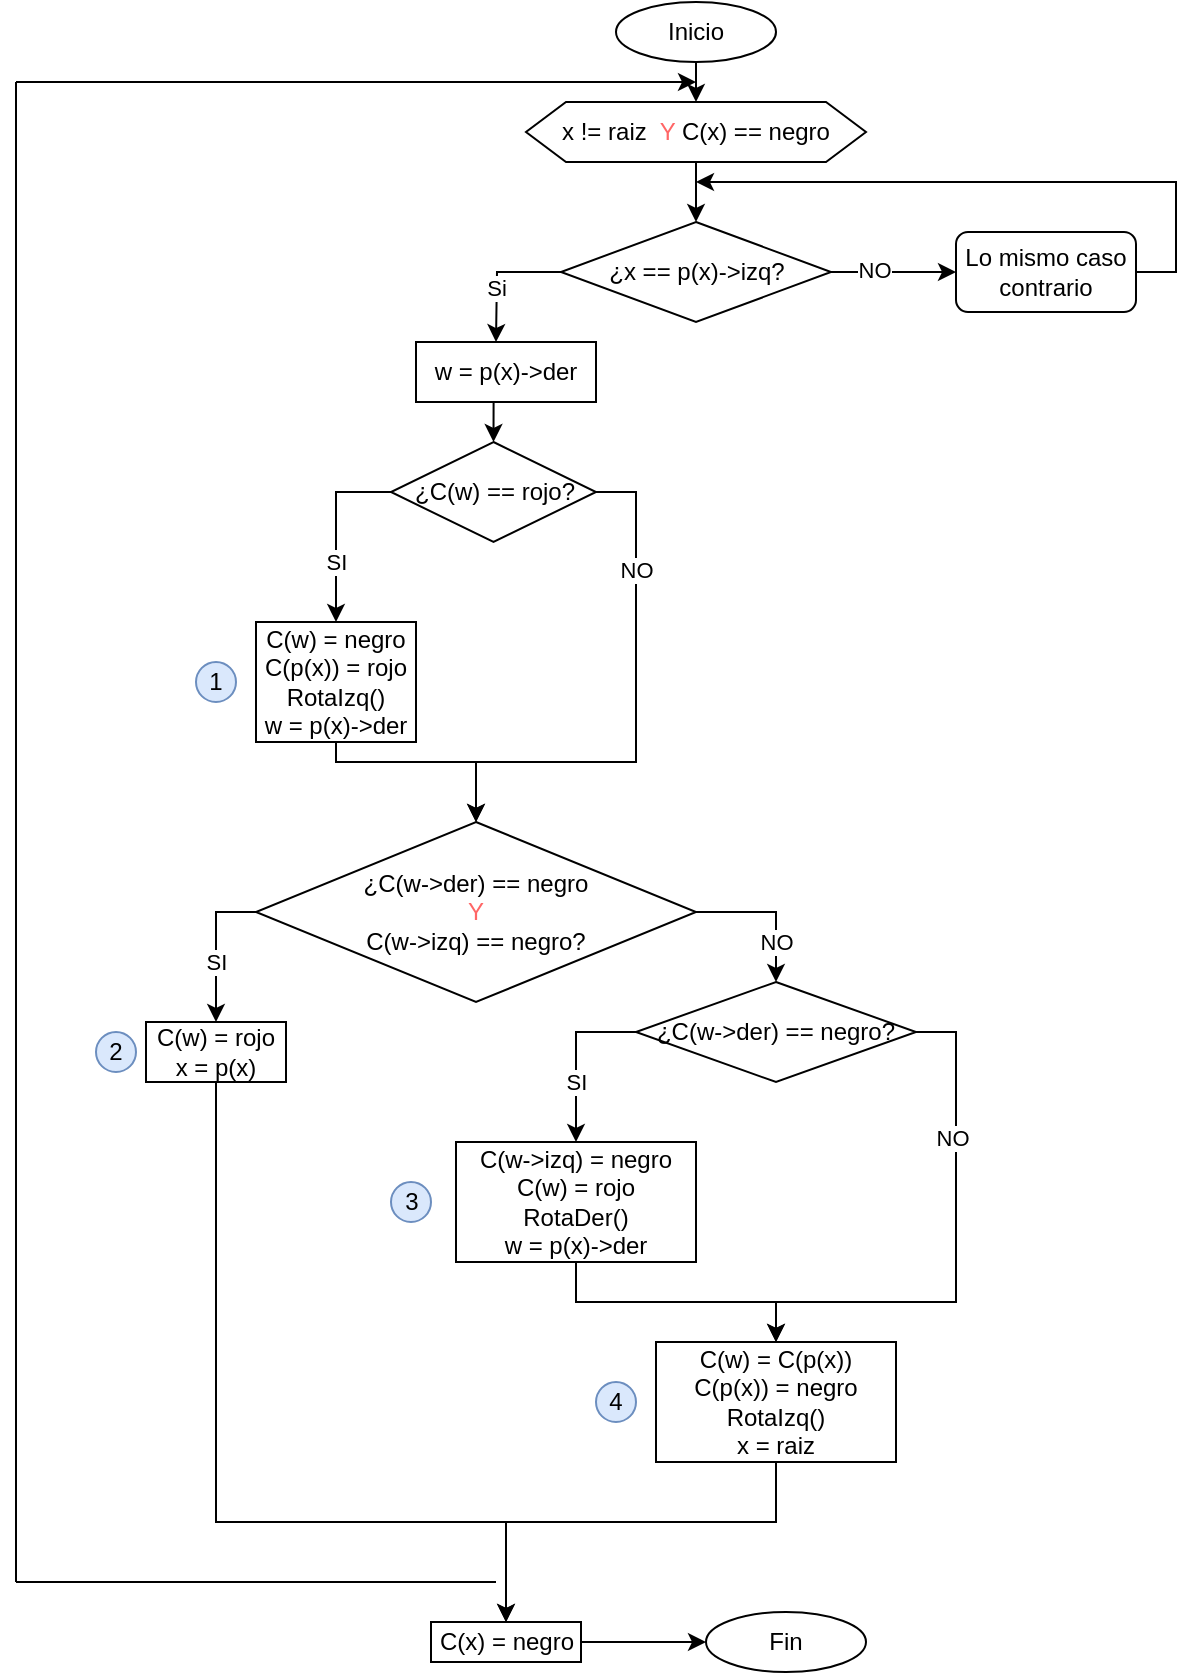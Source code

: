 <mxfile version="16.6.5" type="device"><diagram id="IEuur2nO1wjJ2RHKoJg9" name="Página-1"><mxGraphModel dx="849" dy="419" grid="1" gridSize="10" guides="1" tooltips="1" connect="1" arrows="1" fold="1" page="1" pageScale="1" pageWidth="1100" pageHeight="850" math="0" shadow="0"><root><mxCell id="0"/><mxCell id="1" parent="0"/><mxCell id="3FS36RCoMJ2ixEZxL720-3" style="edgeStyle=orthogonalEdgeStyle;rounded=0;orthogonalLoop=1;jettySize=auto;html=1;exitX=0.5;exitY=1;exitDx=0;exitDy=0;entryX=0.5;entryY=0;entryDx=0;entryDy=0;" edge="1" parent="1" source="3FS36RCoMJ2ixEZxL720-1" target="3FS36RCoMJ2ixEZxL720-2"><mxGeometry relative="1" as="geometry"/></mxCell><mxCell id="3FS36RCoMJ2ixEZxL720-1" value="Inicio" style="ellipse;whiteSpace=wrap;html=1;" vertex="1" parent="1"><mxGeometry x="370" width="80" height="30" as="geometry"/></mxCell><mxCell id="3FS36RCoMJ2ixEZxL720-4" style="edgeStyle=orthogonalEdgeStyle;rounded=0;orthogonalLoop=1;jettySize=auto;html=1;exitX=0.5;exitY=1;exitDx=0;exitDy=0;fontColor=#FF6666;entryX=0.5;entryY=0;entryDx=0;entryDy=0;" edge="1" parent="1" source="3FS36RCoMJ2ixEZxL720-2" target="3FS36RCoMJ2ixEZxL720-5"><mxGeometry relative="1" as="geometry"><mxPoint x="409.759" y="120" as="targetPoint"/></mxGeometry></mxCell><mxCell id="3FS36RCoMJ2ixEZxL720-2" value="x != raiz&amp;nbsp; &lt;font color=&quot;#ff6666&quot;&gt;Y&lt;/font&gt; C(x) == negro" style="shape=hexagon;perimeter=hexagonPerimeter2;whiteSpace=wrap;html=1;fixedSize=1;" vertex="1" parent="1"><mxGeometry x="325" y="50" width="170" height="30" as="geometry"/></mxCell><mxCell id="3FS36RCoMJ2ixEZxL720-6" style="edgeStyle=orthogonalEdgeStyle;rounded=0;orthogonalLoop=1;jettySize=auto;html=1;exitX=0;exitY=0.5;exitDx=0;exitDy=0;fontColor=#000000;" edge="1" parent="1" source="3FS36RCoMJ2ixEZxL720-5"><mxGeometry relative="1" as="geometry"><mxPoint x="310" y="170" as="targetPoint"/></mxGeometry></mxCell><mxCell id="3FS36RCoMJ2ixEZxL720-12" value="Si" style="edgeLabel;html=1;align=center;verticalAlign=middle;resizable=0;points=[];fontColor=#000000;" vertex="1" connectable="0" parent="3FS36RCoMJ2ixEZxL720-6"><mxGeometry x="0.182" y="-1" relative="1" as="geometry"><mxPoint as="offset"/></mxGeometry></mxCell><mxCell id="3FS36RCoMJ2ixEZxL720-7" style="edgeStyle=orthogonalEdgeStyle;rounded=0;orthogonalLoop=1;jettySize=auto;html=1;exitX=1;exitY=0.5;exitDx=0;exitDy=0;fontColor=#000000;" edge="1" parent="1" source="3FS36RCoMJ2ixEZxL720-5"><mxGeometry relative="1" as="geometry"><mxPoint x="540" y="135" as="targetPoint"/></mxGeometry></mxCell><mxCell id="3FS36RCoMJ2ixEZxL720-14" value="NO" style="edgeLabel;html=1;align=center;verticalAlign=middle;resizable=0;points=[];fontColor=#000000;" vertex="1" connectable="0" parent="3FS36RCoMJ2ixEZxL720-7"><mxGeometry x="-0.318" y="1" relative="1" as="geometry"><mxPoint as="offset"/></mxGeometry></mxCell><mxCell id="3FS36RCoMJ2ixEZxL720-5" value="¿x == p(x)-&amp;gt;izq?" style="rhombus;whiteSpace=wrap;html=1;fontColor=#000000;" vertex="1" parent="1"><mxGeometry x="342.5" y="110" width="135" height="50" as="geometry"/></mxCell><mxCell id="3FS36RCoMJ2ixEZxL720-15" style="edgeStyle=orthogonalEdgeStyle;rounded=0;orthogonalLoop=1;jettySize=auto;html=1;exitX=0.5;exitY=1;exitDx=0;exitDy=0;fontColor=#000000;entryX=0.5;entryY=0;entryDx=0;entryDy=0;" edge="1" parent="1" source="3FS36RCoMJ2ixEZxL720-8" target="3FS36RCoMJ2ixEZxL720-16"><mxGeometry relative="1" as="geometry"><mxPoint x="315" y="220" as="targetPoint"/></mxGeometry></mxCell><mxCell id="3FS36RCoMJ2ixEZxL720-8" value="w = p(x)-&amp;gt;der" style="rounded=0;whiteSpace=wrap;html=1;fontColor=#000000;" vertex="1" parent="1"><mxGeometry x="270" y="170" width="90" height="30" as="geometry"/></mxCell><mxCell id="3FS36RCoMJ2ixEZxL720-11" style="edgeStyle=orthogonalEdgeStyle;rounded=0;orthogonalLoop=1;jettySize=auto;html=1;exitX=1;exitY=0.5;exitDx=0;exitDy=0;fontColor=#000000;" edge="1" parent="1" source="3FS36RCoMJ2ixEZxL720-9"><mxGeometry relative="1" as="geometry"><mxPoint x="410" y="90" as="targetPoint"/><Array as="points"><mxPoint x="650" y="135"/><mxPoint x="650" y="90"/></Array></mxGeometry></mxCell><mxCell id="3FS36RCoMJ2ixEZxL720-9" value="Lo mismo caso contrario" style="rounded=1;whiteSpace=wrap;html=1;fontColor=#000000;" vertex="1" parent="1"><mxGeometry x="540" y="115" width="90" height="40" as="geometry"/></mxCell><mxCell id="3FS36RCoMJ2ixEZxL720-18" style="edgeStyle=orthogonalEdgeStyle;rounded=0;orthogonalLoop=1;jettySize=auto;html=1;exitX=0;exitY=0.5;exitDx=0;exitDy=0;entryX=0.5;entryY=0;entryDx=0;entryDy=0;fontColor=#000000;" edge="1" parent="1" source="3FS36RCoMJ2ixEZxL720-16" target="3FS36RCoMJ2ixEZxL720-25"><mxGeometry relative="1" as="geometry"><mxPoint x="227.5" y="305" as="targetPoint"/></mxGeometry></mxCell><mxCell id="3FS36RCoMJ2ixEZxL720-19" value="SI" style="edgeLabel;html=1;align=center;verticalAlign=middle;resizable=0;points=[];fontColor=#000000;" vertex="1" connectable="0" parent="3FS36RCoMJ2ixEZxL720-18"><mxGeometry x="0.073" y="-2" relative="1" as="geometry"><mxPoint x="2" y="13" as="offset"/></mxGeometry></mxCell><mxCell id="3FS36RCoMJ2ixEZxL720-20" style="edgeStyle=orthogonalEdgeStyle;rounded=0;orthogonalLoop=1;jettySize=auto;html=1;exitX=1;exitY=0.5;exitDx=0;exitDy=0;fontColor=#000000;entryX=0.5;entryY=0;entryDx=0;entryDy=0;" edge="1" parent="1" source="3FS36RCoMJ2ixEZxL720-16" target="3FS36RCoMJ2ixEZxL720-23"><mxGeometry relative="1" as="geometry"><mxPoint x="310" y="480" as="targetPoint"/><Array as="points"><mxPoint x="380" y="245"/><mxPoint x="380" y="380"/><mxPoint x="300" y="380"/></Array></mxGeometry></mxCell><mxCell id="3FS36RCoMJ2ixEZxL720-22" value="NO" style="edgeLabel;html=1;align=center;verticalAlign=middle;resizable=0;points=[];fontColor=#000000;" vertex="1" connectable="0" parent="3FS36RCoMJ2ixEZxL720-20"><mxGeometry x="-0.445" relative="1" as="geometry"><mxPoint y="-15" as="offset"/></mxGeometry></mxCell><mxCell id="3FS36RCoMJ2ixEZxL720-16" value="¿C(w) == rojo?" style="rhombus;whiteSpace=wrap;html=1;fontColor=#000000;" vertex="1" parent="1"><mxGeometry x="257.5" y="220" width="102.5" height="50" as="geometry"/></mxCell><mxCell id="3FS36RCoMJ2ixEZxL720-32" style="edgeStyle=orthogonalEdgeStyle;rounded=0;orthogonalLoop=1;jettySize=auto;html=1;exitX=0;exitY=0.5;exitDx=0;exitDy=0;entryX=0.5;entryY=0;entryDx=0;entryDy=0;fontColor=#000000;" edge="1" parent="1" source="3FS36RCoMJ2ixEZxL720-23" target="3FS36RCoMJ2ixEZxL720-31"><mxGeometry relative="1" as="geometry"/></mxCell><mxCell id="3FS36RCoMJ2ixEZxL720-36" value="SI" style="edgeLabel;html=1;align=center;verticalAlign=middle;resizable=0;points=[];fontColor=#000000;" vertex="1" connectable="0" parent="3FS36RCoMJ2ixEZxL720-32"><mxGeometry x="-0.135" y="1" relative="1" as="geometry"><mxPoint x="-1" y="12" as="offset"/></mxGeometry></mxCell><mxCell id="3FS36RCoMJ2ixEZxL720-34" style="edgeStyle=orthogonalEdgeStyle;rounded=0;orthogonalLoop=1;jettySize=auto;html=1;exitX=1;exitY=0.5;exitDx=0;exitDy=0;entryX=0.5;entryY=0;entryDx=0;entryDy=0;fontColor=#000000;" edge="1" parent="1" source="3FS36RCoMJ2ixEZxL720-23" target="3FS36RCoMJ2ixEZxL720-33"><mxGeometry relative="1" as="geometry"/></mxCell><mxCell id="3FS36RCoMJ2ixEZxL720-37" value="NO" style="edgeLabel;html=1;align=center;verticalAlign=middle;resizable=0;points=[];fontColor=#000000;" vertex="1" connectable="0" parent="3FS36RCoMJ2ixEZxL720-34"><mxGeometry x="0.247" y="-2" relative="1" as="geometry"><mxPoint x="2" y="8" as="offset"/></mxGeometry></mxCell><mxCell id="3FS36RCoMJ2ixEZxL720-23" value="¿C(w-&amp;gt;der) == negro &lt;br&gt;&lt;font color=&quot;#ff6666&quot;&gt;Y&lt;br&gt;&lt;/font&gt;C(w-&amp;gt;izq) == negro?" style="rhombus;whiteSpace=wrap;html=1;fontColor=#000000;" vertex="1" parent="1"><mxGeometry x="190" y="410" width="220" height="90" as="geometry"/></mxCell><mxCell id="3FS36RCoMJ2ixEZxL720-30" style="edgeStyle=orthogonalEdgeStyle;rounded=0;orthogonalLoop=1;jettySize=auto;html=1;exitX=0.5;exitY=1;exitDx=0;exitDy=0;fontColor=#000000;" edge="1" parent="1" source="3FS36RCoMJ2ixEZxL720-25"><mxGeometry relative="1" as="geometry"><mxPoint x="300" y="410" as="targetPoint"/><Array as="points"><mxPoint x="230" y="380"/><mxPoint x="300" y="380"/></Array></mxGeometry></mxCell><mxCell id="3FS36RCoMJ2ixEZxL720-25" value="&lt;span&gt;C(w) = negro&lt;/span&gt;&lt;br&gt;&lt;span&gt;C(p(x)) = rojo&lt;/span&gt;&lt;br&gt;&lt;span&gt;RotaIzq()&lt;/span&gt;&lt;br&gt;&lt;span&gt;w = p(x)-&amp;gt;der&lt;/span&gt;" style="rounded=0;whiteSpace=wrap;html=1;fontColor=#000000;" vertex="1" parent="1"><mxGeometry x="190" y="310" width="80" height="60" as="geometry"/></mxCell><mxCell id="3FS36RCoMJ2ixEZxL720-28" value="1" style="ellipse;whiteSpace=wrap;html=1;aspect=fixed;fillColor=#dae8fc;strokeColor=#6c8ebf;" vertex="1" parent="1"><mxGeometry x="160" y="330" width="20" height="20" as="geometry"/></mxCell><mxCell id="3FS36RCoMJ2ixEZxL720-50" style="edgeStyle=orthogonalEdgeStyle;rounded=0;orthogonalLoop=1;jettySize=auto;html=1;exitX=0.5;exitY=1;exitDx=0;exitDy=0;entryX=0.5;entryY=0;entryDx=0;entryDy=0;fontColor=#000000;" edge="1" parent="1" source="3FS36RCoMJ2ixEZxL720-31" target="3FS36RCoMJ2ixEZxL720-48"><mxGeometry relative="1" as="geometry"><Array as="points"><mxPoint x="170" y="760"/><mxPoint x="315" y="760"/></Array></mxGeometry></mxCell><mxCell id="3FS36RCoMJ2ixEZxL720-31" value="C(w) = rojo&lt;br&gt;x = p(x)" style="rounded=0;whiteSpace=wrap;html=1;fontColor=#000000;" vertex="1" parent="1"><mxGeometry x="135" y="510" width="70" height="30" as="geometry"/></mxCell><mxCell id="3FS36RCoMJ2ixEZxL720-40" style="edgeStyle=orthogonalEdgeStyle;rounded=0;orthogonalLoop=1;jettySize=auto;html=1;exitX=0;exitY=0.5;exitDx=0;exitDy=0;entryX=0.5;entryY=0;entryDx=0;entryDy=0;fontColor=#000000;" edge="1" parent="1" source="3FS36RCoMJ2ixEZxL720-33" target="3FS36RCoMJ2ixEZxL720-38"><mxGeometry relative="1" as="geometry"/></mxCell><mxCell id="3FS36RCoMJ2ixEZxL720-45" value="SI" style="edgeLabel;html=1;align=center;verticalAlign=middle;resizable=0;points=[];fontColor=#000000;" vertex="1" connectable="0" parent="3FS36RCoMJ2ixEZxL720-40"><mxGeometry x="0.149" relative="1" as="geometry"><mxPoint y="6" as="offset"/></mxGeometry></mxCell><mxCell id="3FS36RCoMJ2ixEZxL720-42" style="edgeStyle=orthogonalEdgeStyle;rounded=0;orthogonalLoop=1;jettySize=auto;html=1;exitX=1;exitY=0.5;exitDx=0;exitDy=0;entryX=0.5;entryY=0;entryDx=0;entryDy=0;fontColor=#000000;" edge="1" parent="1" source="3FS36RCoMJ2ixEZxL720-33" target="3FS36RCoMJ2ixEZxL720-39"><mxGeometry relative="1" as="geometry"><Array as="points"><mxPoint x="540" y="515"/><mxPoint x="540" y="650"/><mxPoint x="450" y="650"/></Array></mxGeometry></mxCell><mxCell id="3FS36RCoMJ2ixEZxL720-43" value="NO" style="edgeLabel;html=1;align=center;verticalAlign=middle;resizable=0;points=[];fontColor=#000000;" vertex="1" connectable="0" parent="3FS36RCoMJ2ixEZxL720-42"><mxGeometry x="-0.448" y="-2" relative="1" as="geometry"><mxPoint as="offset"/></mxGeometry></mxCell><mxCell id="3FS36RCoMJ2ixEZxL720-33" value="¿C(w-&amp;gt;der) == negro?" style="rhombus;whiteSpace=wrap;html=1;fontColor=#000000;" vertex="1" parent="1"><mxGeometry x="380" y="490" width="140" height="50" as="geometry"/></mxCell><mxCell id="3FS36RCoMJ2ixEZxL720-35" value="2" style="ellipse;whiteSpace=wrap;html=1;aspect=fixed;fillColor=#dae8fc;strokeColor=#6c8ebf;" vertex="1" parent="1"><mxGeometry x="110" y="515" width="20" height="20" as="geometry"/></mxCell><mxCell id="3FS36RCoMJ2ixEZxL720-41" style="edgeStyle=orthogonalEdgeStyle;rounded=0;orthogonalLoop=1;jettySize=auto;html=1;exitX=0.5;exitY=1;exitDx=0;exitDy=0;entryX=0.5;entryY=0;entryDx=0;entryDy=0;fontColor=#000000;" edge="1" parent="1" source="3FS36RCoMJ2ixEZxL720-38" target="3FS36RCoMJ2ixEZxL720-39"><mxGeometry relative="1" as="geometry"/></mxCell><mxCell id="3FS36RCoMJ2ixEZxL720-38" value="C(w-&amp;gt;izq) = negro&lt;br&gt;C(w) = rojo&lt;br&gt;RotaDer()&lt;br&gt;w = p(x)-&amp;gt;der" style="rounded=0;whiteSpace=wrap;html=1;fontColor=#000000;" vertex="1" parent="1"><mxGeometry x="290" y="570" width="120" height="60" as="geometry"/></mxCell><mxCell id="3FS36RCoMJ2ixEZxL720-49" style="edgeStyle=orthogonalEdgeStyle;rounded=0;orthogonalLoop=1;jettySize=auto;html=1;exitX=0.5;exitY=1;exitDx=0;exitDy=0;entryX=0.5;entryY=0;entryDx=0;entryDy=0;fontColor=#000000;" edge="1" parent="1" source="3FS36RCoMJ2ixEZxL720-39" target="3FS36RCoMJ2ixEZxL720-48"><mxGeometry relative="1" as="geometry"><Array as="points"><mxPoint x="450" y="760"/><mxPoint x="315" y="760"/></Array></mxGeometry></mxCell><mxCell id="3FS36RCoMJ2ixEZxL720-39" value="C(w) = C(p(x))&lt;br&gt;C(p(x)) = negro&lt;br&gt;RotaIzq()&lt;br&gt;x = raiz" style="rounded=0;whiteSpace=wrap;html=1;fontColor=#000000;" vertex="1" parent="1"><mxGeometry x="390" y="670" width="120" height="60" as="geometry"/></mxCell><mxCell id="3FS36RCoMJ2ixEZxL720-46" value="3" style="ellipse;whiteSpace=wrap;html=1;aspect=fixed;fillColor=#dae8fc;strokeColor=#6c8ebf;" vertex="1" parent="1"><mxGeometry x="257.5" y="590" width="20" height="20" as="geometry"/></mxCell><mxCell id="3FS36RCoMJ2ixEZxL720-47" value="4" style="ellipse;whiteSpace=wrap;html=1;aspect=fixed;fillColor=#dae8fc;strokeColor=#6c8ebf;" vertex="1" parent="1"><mxGeometry x="360" y="690" width="20" height="20" as="geometry"/></mxCell><mxCell id="3FS36RCoMJ2ixEZxL720-59" style="edgeStyle=orthogonalEdgeStyle;rounded=0;orthogonalLoop=1;jettySize=auto;html=1;exitX=1;exitY=0.5;exitDx=0;exitDy=0;entryX=0;entryY=0.5;entryDx=0;entryDy=0;fontColor=#000000;" edge="1" parent="1" source="3FS36RCoMJ2ixEZxL720-48" target="3FS36RCoMJ2ixEZxL720-57"><mxGeometry relative="1" as="geometry"/></mxCell><mxCell id="3FS36RCoMJ2ixEZxL720-48" value="C(x) = negro" style="rounded=0;whiteSpace=wrap;html=1;fontColor=#000000;" vertex="1" parent="1"><mxGeometry x="277.5" y="810" width="75" height="20" as="geometry"/></mxCell><mxCell id="3FS36RCoMJ2ixEZxL720-54" value="" style="endArrow=none;html=1;rounded=0;fontColor=#000000;" edge="1" parent="1"><mxGeometry width="50" height="50" relative="1" as="geometry"><mxPoint x="70" y="790" as="sourcePoint"/><mxPoint x="310" y="790" as="targetPoint"/></mxGeometry></mxCell><mxCell id="3FS36RCoMJ2ixEZxL720-55" value="" style="endArrow=none;html=1;rounded=0;fontColor=#000000;" edge="1" parent="1"><mxGeometry width="50" height="50" relative="1" as="geometry"><mxPoint x="70" y="790" as="sourcePoint"/><mxPoint x="70" y="40" as="targetPoint"/></mxGeometry></mxCell><mxCell id="3FS36RCoMJ2ixEZxL720-56" value="" style="endArrow=classic;html=1;rounded=0;fontColor=#000000;" edge="1" parent="1"><mxGeometry width="50" height="50" relative="1" as="geometry"><mxPoint x="70" y="40" as="sourcePoint"/><mxPoint x="410" y="40" as="targetPoint"/></mxGeometry></mxCell><mxCell id="3FS36RCoMJ2ixEZxL720-57" value="Fin" style="ellipse;whiteSpace=wrap;html=1;" vertex="1" parent="1"><mxGeometry x="415" y="805" width="80" height="30" as="geometry"/></mxCell></root></mxGraphModel></diagram></mxfile>